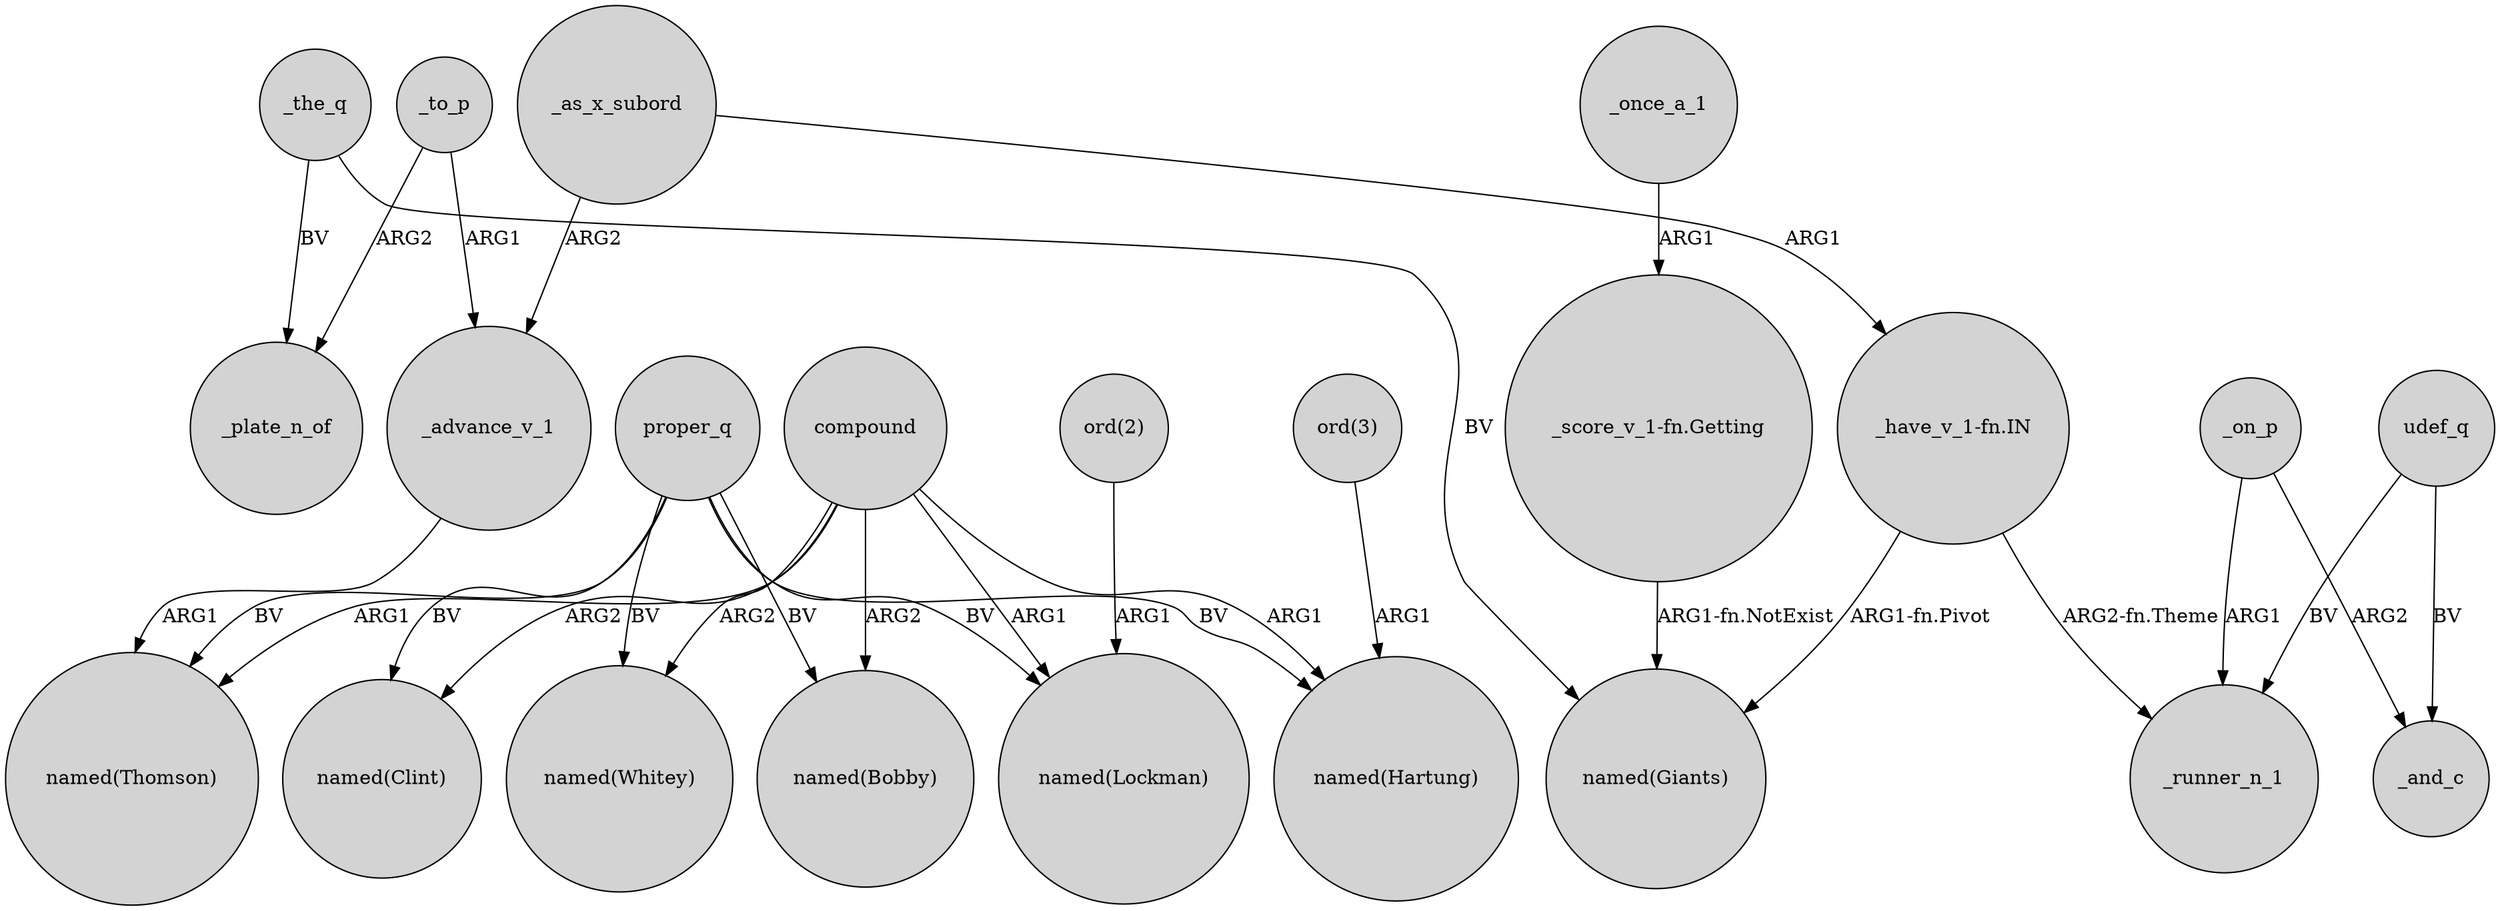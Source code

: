 digraph {
	node [shape=circle style=filled]
	_the_q -> _plate_n_of [label=BV]
	"_score_v_1-fn.Getting" -> "named(Giants)" [label="ARG1-fn.NotExist"]
	_as_x_subord -> _advance_v_1 [label=ARG2]
	proper_q -> "named(Clint)" [label=BV]
	compound -> "named(Whitey)" [label=ARG2]
	proper_q -> "named(Thomson)" [label=BV]
	compound -> "named(Bobby)" [label=ARG2]
	"ord(2)" -> "named(Lockman)" [label=ARG1]
	proper_q -> "named(Hartung)" [label=BV]
	compound -> "named(Thomson)" [label=ARG1]
	proper_q -> "named(Whitey)" [label=BV]
	compound -> "named(Lockman)" [label=ARG1]
	_on_p -> _runner_n_1 [label=ARG1]
	_advance_v_1 -> "named(Thomson)" [label=ARG1]
	"_have_v_1-fn.IN" -> "named(Giants)" [label="ARG1-fn.Pivot"]
	"_have_v_1-fn.IN" -> _runner_n_1 [label="ARG2-fn.Theme"]
	_once_a_1 -> "_score_v_1-fn.Getting" [label=ARG1]
	proper_q -> "named(Bobby)" [label=BV]
	compound -> "named(Clint)" [label=ARG2]
	_on_p -> _and_c [label=ARG2]
	_the_q -> "named(Giants)" [label=BV]
	_to_p -> _advance_v_1 [label=ARG1]
	proper_q -> "named(Lockman)" [label=BV]
	udef_q -> _and_c [label=BV]
	compound -> "named(Hartung)" [label=ARG1]
	_to_p -> _plate_n_of [label=ARG2]
	_as_x_subord -> "_have_v_1-fn.IN" [label=ARG1]
	udef_q -> _runner_n_1 [label=BV]
	"ord(3)" -> "named(Hartung)" [label=ARG1]
}
